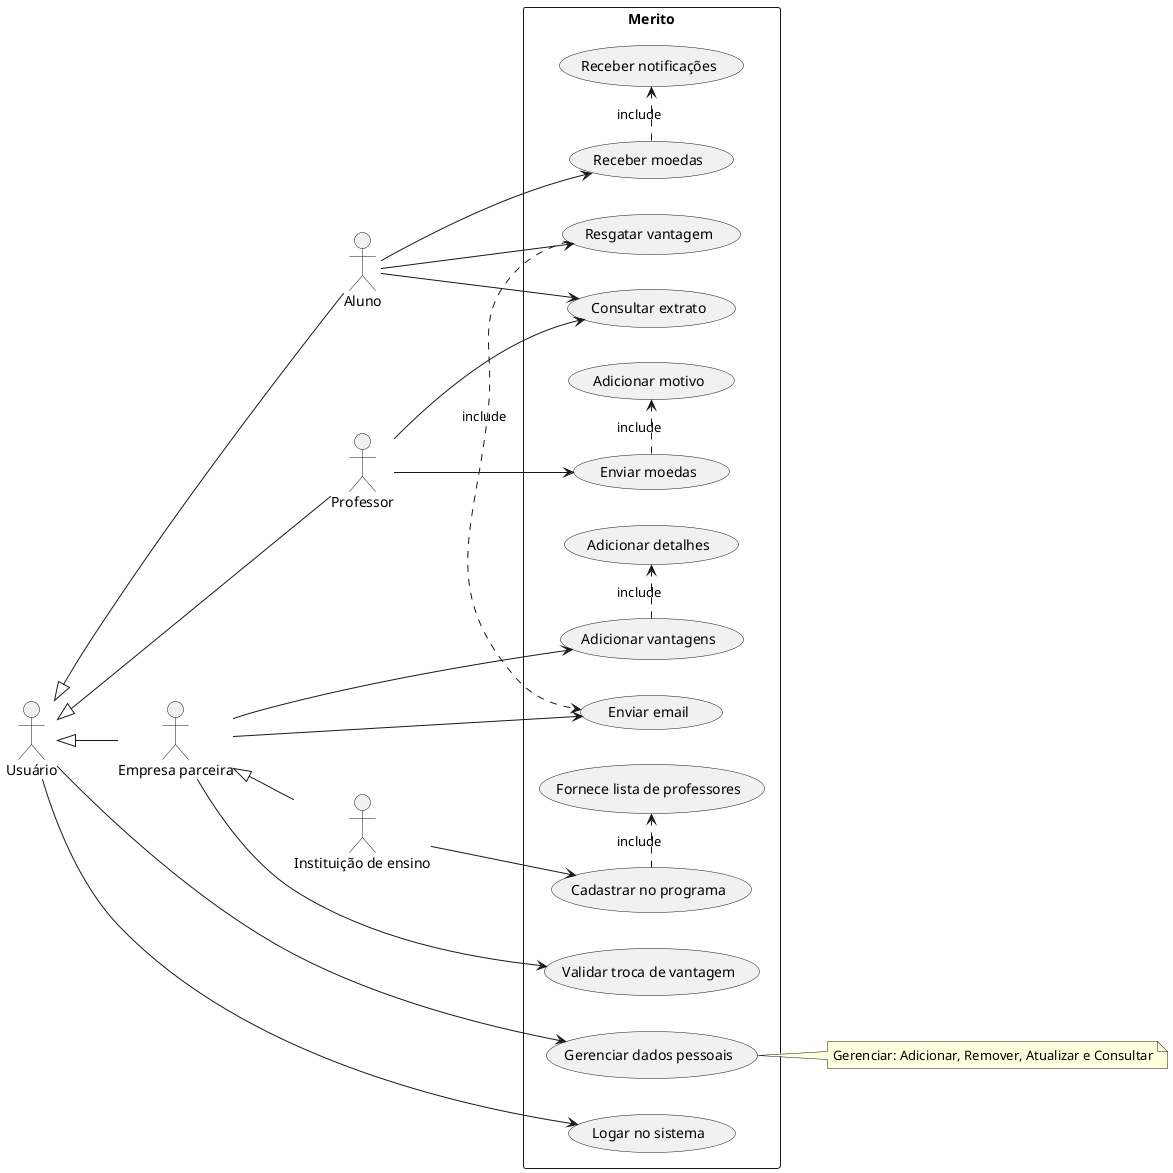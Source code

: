 @startuml

left to right direction

actor "Usuário" as User
actor Aluno as A
actor Professor as P
actor "Empresa parceira" as EP
actor "Instituição de ensino" as IE

rectangle Merito {
usecase "Gerenciar dados pessoais" as UC1
usecase "Consultar extrato" as UC2
usecase "Adicionar vantagens" as UC3
usecase "Enviar moedas" as UC4
usecase "Receber moedas" as UC5
usecase "Receber notificações" as UC6
usecase "Adicionar detalhes" as UC8
usecase "Adicionar motivo" as UC9
usecase "Resgatar vantagem" as UC11
usecase "Logar no sistema" as UC12
usecase "Enviar email" as UC14
usecase "Cadastrar no programa" as UC15
usecase "Fornece lista de professores" as UC16
usecase "Validar troca de vantagem" as UC17
}

UC5 .> UC6 : include
UC4 .> UC9 : include
UC3 .> UC8 : include
UC11 .> UC14 : include
UC15 .> UC16 : include

User <|-- A
User <|-- P
User <|-- EP
User --> UC1

EP <|-- IE

A --> UC5

EP --> UC3
EP --> UC14
EP --> UC17
A --> UC2
A --> UC11
P --> UC4
P --> UC2
IE --> UC15
User --> UC12

note right of UC1
    Gerenciar: Adicionar, Remover, Atualizar e Consultar
end note

@enduml